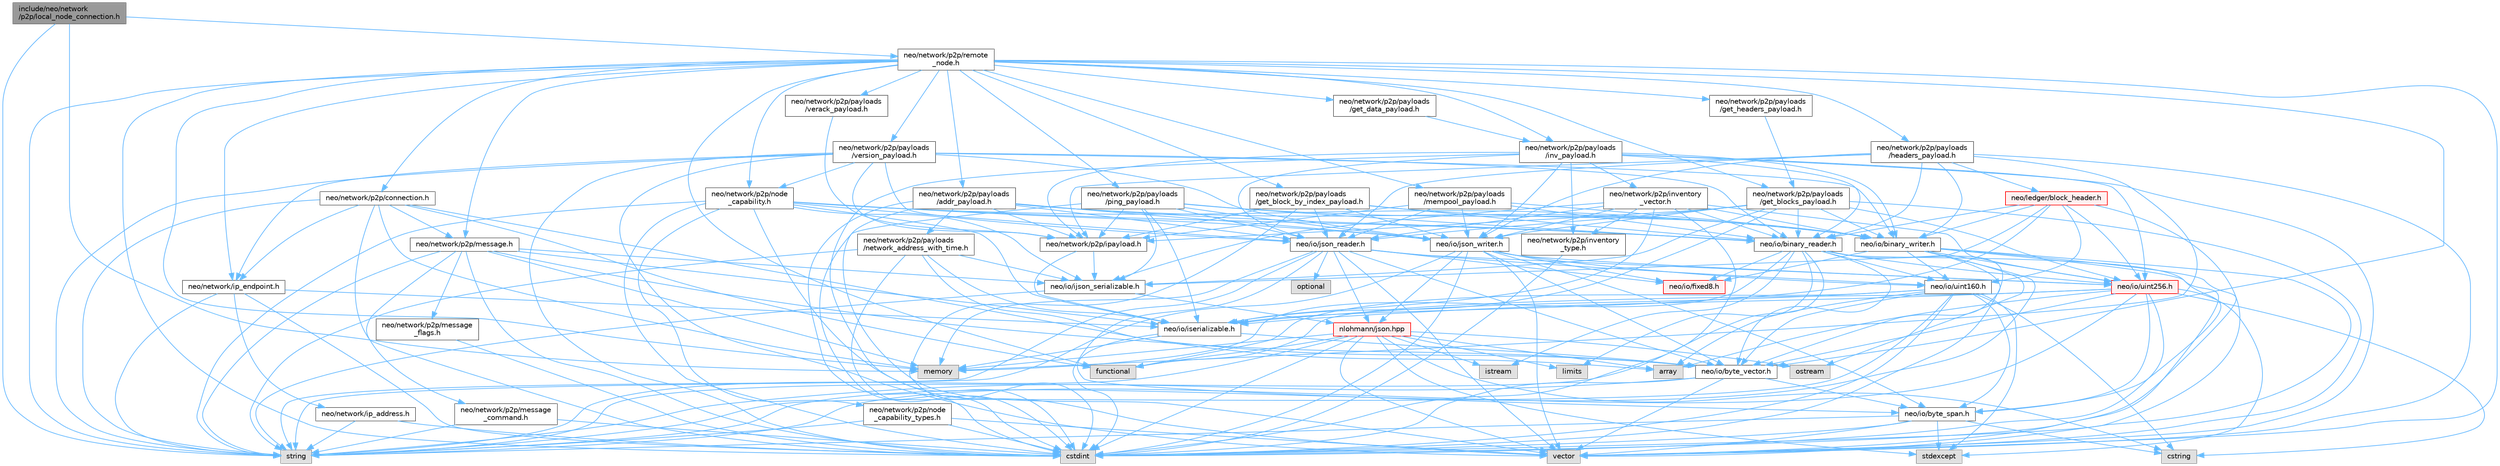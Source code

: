 digraph "include/neo/network/p2p/local_node_connection.h"
{
 // LATEX_PDF_SIZE
  bgcolor="transparent";
  edge [fontname=Helvetica,fontsize=10,labelfontname=Helvetica,labelfontsize=10];
  node [fontname=Helvetica,fontsize=10,shape=box,height=0.2,width=0.4];
  Node1 [id="Node000001",label="include/neo/network\l/p2p/local_node_connection.h",height=0.2,width=0.4,color="gray40", fillcolor="grey60", style="filled", fontcolor="black",tooltip=" "];
  Node1 -> Node2 [id="edge1_Node000001_Node000002",color="steelblue1",style="solid",tooltip=" "];
  Node2 [id="Node000002",label="memory",height=0.2,width=0.4,color="grey60", fillcolor="#E0E0E0", style="filled",tooltip=" "];
  Node1 -> Node3 [id="edge2_Node000001_Node000003",color="steelblue1",style="solid",tooltip=" "];
  Node3 [id="Node000003",label="string",height=0.2,width=0.4,color="grey60", fillcolor="#E0E0E0", style="filled",tooltip=" "];
  Node1 -> Node4 [id="edge3_Node000001_Node000004",color="steelblue1",style="solid",tooltip=" "];
  Node4 [id="Node000004",label="neo/network/p2p/remote\l_node.h",height=0.2,width=0.4,color="grey40", fillcolor="white", style="filled",URL="$remote__node_8h.html",tooltip=" "];
  Node4 -> Node5 [id="edge4_Node000004_Node000005",color="steelblue1",style="solid",tooltip=" "];
  Node5 [id="Node000005",label="neo/io/byte_vector.h",height=0.2,width=0.4,color="grey40", fillcolor="white", style="filled",URL="$io_2byte__vector_8h.html",tooltip=" "];
  Node5 -> Node6 [id="edge5_Node000005_Node000006",color="steelblue1",style="solid",tooltip=" "];
  Node6 [id="Node000006",label="neo/io/byte_span.h",height=0.2,width=0.4,color="grey40", fillcolor="white", style="filled",URL="$io_2byte__span_8h.html",tooltip=" "];
  Node6 -> Node7 [id="edge6_Node000006_Node000007",color="steelblue1",style="solid",tooltip=" "];
  Node7 [id="Node000007",label="cstdint",height=0.2,width=0.4,color="grey60", fillcolor="#E0E0E0", style="filled",tooltip=" "];
  Node6 -> Node8 [id="edge7_Node000006_Node000008",color="steelblue1",style="solid",tooltip=" "];
  Node8 [id="Node000008",label="cstring",height=0.2,width=0.4,color="grey60", fillcolor="#E0E0E0", style="filled",tooltip=" "];
  Node6 -> Node9 [id="edge8_Node000006_Node000009",color="steelblue1",style="solid",tooltip=" "];
  Node9 [id="Node000009",label="stdexcept",height=0.2,width=0.4,color="grey60", fillcolor="#E0E0E0", style="filled",tooltip=" "];
  Node6 -> Node3 [id="edge9_Node000006_Node000003",color="steelblue1",style="solid",tooltip=" "];
  Node6 -> Node10 [id="edge10_Node000006_Node000010",color="steelblue1",style="solid",tooltip=" "];
  Node10 [id="Node000010",label="vector",height=0.2,width=0.4,color="grey60", fillcolor="#E0E0E0", style="filled",tooltip=" "];
  Node5 -> Node7 [id="edge11_Node000005_Node000007",color="steelblue1",style="solid",tooltip=" "];
  Node5 -> Node3 [id="edge12_Node000005_Node000003",color="steelblue1",style="solid",tooltip=" "];
  Node5 -> Node10 [id="edge13_Node000005_Node000010",color="steelblue1",style="solid",tooltip=" "];
  Node4 -> Node11 [id="edge14_Node000004_Node000011",color="steelblue1",style="solid",tooltip=" "];
  Node11 [id="Node000011",label="neo/network/ip_endpoint.h",height=0.2,width=0.4,color="grey40", fillcolor="white", style="filled",URL="$ip__endpoint_8h.html",tooltip=" "];
  Node11 -> Node12 [id="edge15_Node000011_Node000012",color="steelblue1",style="solid",tooltip=" "];
  Node12 [id="Node000012",label="neo/io/iserializable.h",height=0.2,width=0.4,color="grey40", fillcolor="white", style="filled",URL="$iserializable_8h.html",tooltip=" "];
  Node12 -> Node6 [id="edge16_Node000012_Node000006",color="steelblue1",style="solid",tooltip=" "];
  Node12 -> Node5 [id="edge17_Node000012_Node000005",color="steelblue1",style="solid",tooltip=" "];
  Node12 -> Node2 [id="edge18_Node000012_Node000002",color="steelblue1",style="solid",tooltip=" "];
  Node11 -> Node13 [id="edge19_Node000011_Node000013",color="steelblue1",style="solid",tooltip=" "];
  Node13 [id="Node000013",label="neo/network/ip_address.h",height=0.2,width=0.4,color="grey40", fillcolor="white", style="filled",URL="$ip__address_8h.html",tooltip=" "];
  Node13 -> Node7 [id="edge20_Node000013_Node000007",color="steelblue1",style="solid",tooltip=" "];
  Node13 -> Node3 [id="edge21_Node000013_Node000003",color="steelblue1",style="solid",tooltip=" "];
  Node11 -> Node7 [id="edge22_Node000011_Node000007",color="steelblue1",style="solid",tooltip=" "];
  Node11 -> Node3 [id="edge23_Node000011_Node000003",color="steelblue1",style="solid",tooltip=" "];
  Node4 -> Node14 [id="edge24_Node000004_Node000014",color="steelblue1",style="solid",tooltip=" "];
  Node14 [id="Node000014",label="neo/network/p2p/connection.h",height=0.2,width=0.4,color="grey40", fillcolor="white", style="filled",URL="$connection_8h.html",tooltip=" "];
  Node14 -> Node5 [id="edge25_Node000014_Node000005",color="steelblue1",style="solid",tooltip=" "];
  Node14 -> Node11 [id="edge26_Node000014_Node000011",color="steelblue1",style="solid",tooltip=" "];
  Node14 -> Node15 [id="edge27_Node000014_Node000015",color="steelblue1",style="solid",tooltip=" "];
  Node15 [id="Node000015",label="neo/network/p2p/message.h",height=0.2,width=0.4,color="grey40", fillcolor="white", style="filled",URL="$message_8h.html",tooltip=" "];
  Node15 -> Node5 [id="edge28_Node000015_Node000005",color="steelblue1",style="solid",tooltip=" "];
  Node15 -> Node16 [id="edge29_Node000015_Node000016",color="steelblue1",style="solid",tooltip=" "];
  Node16 [id="Node000016",label="neo/io/ijson_serializable.h",height=0.2,width=0.4,color="grey40", fillcolor="white", style="filled",URL="$ijson__serializable_8h.html",tooltip=" "];
  Node16 -> Node17 [id="edge30_Node000016_Node000017",color="steelblue1",style="solid",tooltip=" "];
  Node17 [id="Node000017",label="nlohmann/json.hpp",height=0.2,width=0.4,color="red", fillcolor="#FFF0F0", style="filled",URL="$json_8hpp.html",tooltip=" "];
  Node17 -> Node20 [id="edge31_Node000017_Node000020",color="steelblue1",style="solid",tooltip=" "];
  Node20 [id="Node000020",label="functional",height=0.2,width=0.4,color="grey60", fillcolor="#E0E0E0", style="filled",tooltip=" "];
  Node17 -> Node2 [id="edge32_Node000017_Node000002",color="steelblue1",style="solid",tooltip=" "];
  Node17 -> Node3 [id="edge33_Node000017_Node000003",color="steelblue1",style="solid",tooltip=" "];
  Node17 -> Node10 [id="edge34_Node000017_Node000010",color="steelblue1",style="solid",tooltip=" "];
  Node17 -> Node25 [id="edge35_Node000017_Node000025",color="steelblue1",style="solid",tooltip=" "];
  Node25 [id="Node000025",label="array",height=0.2,width=0.4,color="grey60", fillcolor="#E0E0E0", style="filled",tooltip=" "];
  Node17 -> Node9 [id="edge36_Node000017_Node000009",color="steelblue1",style="solid",tooltip=" "];
  Node17 -> Node7 [id="edge37_Node000017_Node000007",color="steelblue1",style="solid",tooltip=" "];
  Node17 -> Node35 [id="edge38_Node000017_Node000035",color="steelblue1",style="solid",tooltip=" "];
  Node35 [id="Node000035",label="limits",height=0.2,width=0.4,color="grey60", fillcolor="#E0E0E0", style="filled",tooltip=" "];
  Node17 -> Node8 [id="edge39_Node000017_Node000008",color="steelblue1",style="solid",tooltip=" "];
  Node17 -> Node39 [id="edge40_Node000017_Node000039",color="steelblue1",style="solid",tooltip=" "];
  Node39 [id="Node000039",label="istream",height=0.2,width=0.4,color="grey60", fillcolor="#E0E0E0", style="filled",tooltip=" "];
  Node17 -> Node44 [id="edge41_Node000017_Node000044",color="steelblue1",style="solid",tooltip=" "];
  Node44 [id="Node000044",label="ostream",height=0.2,width=0.4,color="grey60", fillcolor="#E0E0E0", style="filled",tooltip=" "];
  Node16 -> Node3 [id="edge42_Node000016_Node000003",color="steelblue1",style="solid",tooltip=" "];
  Node15 -> Node12 [id="edge43_Node000015_Node000012",color="steelblue1",style="solid",tooltip=" "];
  Node15 -> Node46 [id="edge44_Node000015_Node000046",color="steelblue1",style="solid",tooltip=" "];
  Node46 [id="Node000046",label="neo/network/p2p/message\l_command.h",height=0.2,width=0.4,color="grey40", fillcolor="white", style="filled",URL="$p2p_2message__command_8h.html",tooltip=" "];
  Node46 -> Node7 [id="edge45_Node000046_Node000007",color="steelblue1",style="solid",tooltip=" "];
  Node46 -> Node3 [id="edge46_Node000046_Node000003",color="steelblue1",style="solid",tooltip=" "];
  Node15 -> Node47 [id="edge47_Node000015_Node000047",color="steelblue1",style="solid",tooltip=" "];
  Node47 [id="Node000047",label="neo/network/p2p/message\l_flags.h",height=0.2,width=0.4,color="grey40", fillcolor="white", style="filled",URL="$p2p_2message__flags_8h.html",tooltip=" "];
  Node47 -> Node7 [id="edge48_Node000047_Node000007",color="steelblue1",style="solid",tooltip=" "];
  Node15 -> Node7 [id="edge49_Node000015_Node000007",color="steelblue1",style="solid",tooltip=" "];
  Node15 -> Node2 [id="edge50_Node000015_Node000002",color="steelblue1",style="solid",tooltip=" "];
  Node15 -> Node3 [id="edge51_Node000015_Node000003",color="steelblue1",style="solid",tooltip=" "];
  Node14 -> Node7 [id="edge52_Node000014_Node000007",color="steelblue1",style="solid",tooltip=" "];
  Node14 -> Node20 [id="edge53_Node000014_Node000020",color="steelblue1",style="solid",tooltip=" "];
  Node14 -> Node2 [id="edge54_Node000014_Node000002",color="steelblue1",style="solid",tooltip=" "];
  Node14 -> Node3 [id="edge55_Node000014_Node000003",color="steelblue1",style="solid",tooltip=" "];
  Node4 -> Node15 [id="edge56_Node000004_Node000015",color="steelblue1",style="solid",tooltip=" "];
  Node4 -> Node48 [id="edge57_Node000004_Node000048",color="steelblue1",style="solid",tooltip=" "];
  Node48 [id="Node000048",label="neo/network/p2p/node\l_capability.h",height=0.2,width=0.4,color="grey40", fillcolor="white", style="filled",URL="$node__capability_8h.html",tooltip=" "];
  Node48 -> Node49 [id="edge58_Node000048_Node000049",color="steelblue1",style="solid",tooltip=" "];
  Node49 [id="Node000049",label="neo/io/binary_reader.h",height=0.2,width=0.4,color="grey40", fillcolor="white", style="filled",URL="$binary__reader_8h.html",tooltip=" "];
  Node49 -> Node5 [id="edge59_Node000049_Node000005",color="steelblue1",style="solid",tooltip=" "];
  Node49 -> Node50 [id="edge60_Node000049_Node000050",color="steelblue1",style="solid",tooltip=" "];
  Node50 [id="Node000050",label="neo/io/fixed8.h",height=0.2,width=0.4,color="red", fillcolor="#FFF0F0", style="filled",URL="$io_2fixed8_8h.html",tooltip=" "];
  Node49 -> Node52 [id="edge61_Node000049_Node000052",color="steelblue1",style="solid",tooltip=" "];
  Node52 [id="Node000052",label="neo/io/uint160.h",height=0.2,width=0.4,color="grey40", fillcolor="white", style="filled",URL="$uint160_8h.html",tooltip=" "];
  Node52 -> Node6 [id="edge62_Node000052_Node000006",color="steelblue1",style="solid",tooltip=" "];
  Node52 -> Node5 [id="edge63_Node000052_Node000005",color="steelblue1",style="solid",tooltip=" "];
  Node52 -> Node12 [id="edge64_Node000052_Node000012",color="steelblue1",style="solid",tooltip=" "];
  Node52 -> Node25 [id="edge65_Node000052_Node000025",color="steelblue1",style="solid",tooltip=" "];
  Node52 -> Node7 [id="edge66_Node000052_Node000007",color="steelblue1",style="solid",tooltip=" "];
  Node52 -> Node8 [id="edge67_Node000052_Node000008",color="steelblue1",style="solid",tooltip=" "];
  Node52 -> Node20 [id="edge68_Node000052_Node000020",color="steelblue1",style="solid",tooltip=" "];
  Node52 -> Node9 [id="edge69_Node000052_Node000009",color="steelblue1",style="solid",tooltip=" "];
  Node52 -> Node3 [id="edge70_Node000052_Node000003",color="steelblue1",style="solid",tooltip=" "];
  Node49 -> Node53 [id="edge71_Node000049_Node000053",color="steelblue1",style="solid",tooltip=" "];
  Node53 [id="Node000053",label="neo/io/uint256.h",height=0.2,width=0.4,color="red", fillcolor="#FFF0F0", style="filled",URL="$uint256_8h.html",tooltip=" "];
  Node53 -> Node6 [id="edge72_Node000053_Node000006",color="steelblue1",style="solid",tooltip=" "];
  Node53 -> Node5 [id="edge73_Node000053_Node000005",color="steelblue1",style="solid",tooltip=" "];
  Node53 -> Node12 [id="edge74_Node000053_Node000012",color="steelblue1",style="solid",tooltip=" "];
  Node53 -> Node25 [id="edge75_Node000053_Node000025",color="steelblue1",style="solid",tooltip=" "];
  Node53 -> Node7 [id="edge76_Node000053_Node000007",color="steelblue1",style="solid",tooltip=" "];
  Node53 -> Node8 [id="edge77_Node000053_Node000008",color="steelblue1",style="solid",tooltip=" "];
  Node53 -> Node20 [id="edge78_Node000053_Node000020",color="steelblue1",style="solid",tooltip=" "];
  Node53 -> Node9 [id="edge79_Node000053_Node000009",color="steelblue1",style="solid",tooltip=" "];
  Node53 -> Node3 [id="edge80_Node000053_Node000003",color="steelblue1",style="solid",tooltip=" "];
  Node49 -> Node7 [id="edge81_Node000049_Node000007",color="steelblue1",style="solid",tooltip=" "];
  Node49 -> Node39 [id="edge82_Node000049_Node000039",color="steelblue1",style="solid",tooltip=" "];
  Node49 -> Node35 [id="edge83_Node000049_Node000035",color="steelblue1",style="solid",tooltip=" "];
  Node49 -> Node2 [id="edge84_Node000049_Node000002",color="steelblue1",style="solid",tooltip=" "];
  Node49 -> Node3 [id="edge85_Node000049_Node000003",color="steelblue1",style="solid",tooltip=" "];
  Node49 -> Node10 [id="edge86_Node000049_Node000010",color="steelblue1",style="solid",tooltip=" "];
  Node48 -> Node54 [id="edge87_Node000048_Node000054",color="steelblue1",style="solid",tooltip=" "];
  Node54 [id="Node000054",label="neo/io/binary_writer.h",height=0.2,width=0.4,color="grey40", fillcolor="white", style="filled",URL="$binary__writer_8h.html",tooltip=" "];
  Node54 -> Node6 [id="edge88_Node000054_Node000006",color="steelblue1",style="solid",tooltip=" "];
  Node54 -> Node5 [id="edge89_Node000054_Node000005",color="steelblue1",style="solid",tooltip=" "];
  Node54 -> Node50 [id="edge90_Node000054_Node000050",color="steelblue1",style="solid",tooltip=" "];
  Node54 -> Node52 [id="edge91_Node000054_Node000052",color="steelblue1",style="solid",tooltip=" "];
  Node54 -> Node53 [id="edge92_Node000054_Node000053",color="steelblue1",style="solid",tooltip=" "];
  Node54 -> Node7 [id="edge93_Node000054_Node000007",color="steelblue1",style="solid",tooltip=" "];
  Node54 -> Node44 [id="edge94_Node000054_Node000044",color="steelblue1",style="solid",tooltip=" "];
  Node54 -> Node3 [id="edge95_Node000054_Node000003",color="steelblue1",style="solid",tooltip=" "];
  Node54 -> Node10 [id="edge96_Node000054_Node000010",color="steelblue1",style="solid",tooltip=" "];
  Node48 -> Node16 [id="edge97_Node000048_Node000016",color="steelblue1",style="solid",tooltip=" "];
  Node48 -> Node12 [id="edge98_Node000048_Node000012",color="steelblue1",style="solid",tooltip=" "];
  Node48 -> Node55 [id="edge99_Node000048_Node000055",color="steelblue1",style="solid",tooltip=" "];
  Node55 [id="Node000055",label="neo/io/json_reader.h",height=0.2,width=0.4,color="grey40", fillcolor="white", style="filled",URL="$json__reader_8h.html",tooltip=" "];
  Node55 -> Node5 [id="edge100_Node000055_Node000005",color="steelblue1",style="solid",tooltip=" "];
  Node55 -> Node50 [id="edge101_Node000055_Node000050",color="steelblue1",style="solid",tooltip=" "];
  Node55 -> Node52 [id="edge102_Node000055_Node000052",color="steelblue1",style="solid",tooltip=" "];
  Node55 -> Node53 [id="edge103_Node000055_Node000053",color="steelblue1",style="solid",tooltip=" "];
  Node55 -> Node7 [id="edge104_Node000055_Node000007",color="steelblue1",style="solid",tooltip=" "];
  Node55 -> Node2 [id="edge105_Node000055_Node000002",color="steelblue1",style="solid",tooltip=" "];
  Node55 -> Node17 [id="edge106_Node000055_Node000017",color="steelblue1",style="solid",tooltip=" "];
  Node55 -> Node56 [id="edge107_Node000055_Node000056",color="steelblue1",style="solid",tooltip=" "];
  Node56 [id="Node000056",label="optional",height=0.2,width=0.4,color="grey60", fillcolor="#E0E0E0", style="filled",tooltip=" "];
  Node55 -> Node3 [id="edge108_Node000055_Node000003",color="steelblue1",style="solid",tooltip=" "];
  Node55 -> Node10 [id="edge109_Node000055_Node000010",color="steelblue1",style="solid",tooltip=" "];
  Node48 -> Node57 [id="edge110_Node000048_Node000057",color="steelblue1",style="solid",tooltip=" "];
  Node57 [id="Node000057",label="neo/io/json_writer.h",height=0.2,width=0.4,color="grey40", fillcolor="white", style="filled",URL="$json__writer_8h.html",tooltip=" "];
  Node57 -> Node6 [id="edge111_Node000057_Node000006",color="steelblue1",style="solid",tooltip=" "];
  Node57 -> Node5 [id="edge112_Node000057_Node000005",color="steelblue1",style="solid",tooltip=" "];
  Node57 -> Node50 [id="edge113_Node000057_Node000050",color="steelblue1",style="solid",tooltip=" "];
  Node57 -> Node52 [id="edge114_Node000057_Node000052",color="steelblue1",style="solid",tooltip=" "];
  Node57 -> Node53 [id="edge115_Node000057_Node000053",color="steelblue1",style="solid",tooltip=" "];
  Node57 -> Node7 [id="edge116_Node000057_Node000007",color="steelblue1",style="solid",tooltip=" "];
  Node57 -> Node17 [id="edge117_Node000057_Node000017",color="steelblue1",style="solid",tooltip=" "];
  Node57 -> Node3 [id="edge118_Node000057_Node000003",color="steelblue1",style="solid",tooltip=" "];
  Node57 -> Node10 [id="edge119_Node000057_Node000010",color="steelblue1",style="solid",tooltip=" "];
  Node48 -> Node58 [id="edge120_Node000048_Node000058",color="steelblue1",style="solid",tooltip=" "];
  Node58 [id="Node000058",label="neo/network/p2p/node\l_capability_types.h",height=0.2,width=0.4,color="grey40", fillcolor="white", style="filled",URL="$node__capability__types_8h.html",tooltip=" "];
  Node58 -> Node7 [id="edge121_Node000058_Node000007",color="steelblue1",style="solid",tooltip=" "];
  Node58 -> Node3 [id="edge122_Node000058_Node000003",color="steelblue1",style="solid",tooltip=" "];
  Node58 -> Node10 [id="edge123_Node000058_Node000010",color="steelblue1",style="solid",tooltip=" "];
  Node48 -> Node7 [id="edge124_Node000048_Node000007",color="steelblue1",style="solid",tooltip=" "];
  Node48 -> Node3 [id="edge125_Node000048_Node000003",color="steelblue1",style="solid",tooltip=" "];
  Node48 -> Node10 [id="edge126_Node000048_Node000010",color="steelblue1",style="solid",tooltip=" "];
  Node4 -> Node59 [id="edge127_Node000004_Node000059",color="steelblue1",style="solid",tooltip=" "];
  Node59 [id="Node000059",label="neo/network/p2p/payloads\l/addr_payload.h",height=0.2,width=0.4,color="grey40", fillcolor="white", style="filled",URL="$addr__payload_8h.html",tooltip=" "];
  Node59 -> Node49 [id="edge128_Node000059_Node000049",color="steelblue1",style="solid",tooltip=" "];
  Node59 -> Node54 [id="edge129_Node000059_Node000054",color="steelblue1",style="solid",tooltip=" "];
  Node59 -> Node55 [id="edge130_Node000059_Node000055",color="steelblue1",style="solid",tooltip=" "];
  Node59 -> Node57 [id="edge131_Node000059_Node000057",color="steelblue1",style="solid",tooltip=" "];
  Node59 -> Node60 [id="edge132_Node000059_Node000060",color="steelblue1",style="solid",tooltip=" "];
  Node60 [id="Node000060",label="neo/network/p2p/ipayload.h",height=0.2,width=0.4,color="grey40", fillcolor="white", style="filled",URL="$p2p_2ipayload_8h.html",tooltip=" "];
  Node60 -> Node16 [id="edge133_Node000060_Node000016",color="steelblue1",style="solid",tooltip=" "];
  Node60 -> Node12 [id="edge134_Node000060_Node000012",color="steelblue1",style="solid",tooltip=" "];
  Node59 -> Node61 [id="edge135_Node000059_Node000061",color="steelblue1",style="solid",tooltip=" "];
  Node61 [id="Node000061",label="neo/network/p2p/payloads\l/network_address_with_time.h",height=0.2,width=0.4,color="grey40", fillcolor="white", style="filled",URL="$payloads_2network__address__with__time_8h.html",tooltip=" "];
  Node61 -> Node16 [id="edge136_Node000061_Node000016",color="steelblue1",style="solid",tooltip=" "];
  Node61 -> Node12 [id="edge137_Node000061_Node000012",color="steelblue1",style="solid",tooltip=" "];
  Node61 -> Node25 [id="edge138_Node000061_Node000025",color="steelblue1",style="solid",tooltip=" "];
  Node61 -> Node7 [id="edge139_Node000061_Node000007",color="steelblue1",style="solid",tooltip=" "];
  Node61 -> Node3 [id="edge140_Node000061_Node000003",color="steelblue1",style="solid",tooltip=" "];
  Node59 -> Node7 [id="edge141_Node000059_Node000007",color="steelblue1",style="solid",tooltip=" "];
  Node59 -> Node10 [id="edge142_Node000059_Node000010",color="steelblue1",style="solid",tooltip=" "];
  Node4 -> Node62 [id="edge143_Node000004_Node000062",color="steelblue1",style="solid",tooltip=" "];
  Node62 [id="Node000062",label="neo/network/p2p/payloads\l/get_block_by_index_payload.h",height=0.2,width=0.4,color="grey40", fillcolor="white", style="filled",URL="$get__block__by__index__payload_8h.html",tooltip=" "];
  Node62 -> Node49 [id="edge144_Node000062_Node000049",color="steelblue1",style="solid",tooltip=" "];
  Node62 -> Node54 [id="edge145_Node000062_Node000054",color="steelblue1",style="solid",tooltip=" "];
  Node62 -> Node55 [id="edge146_Node000062_Node000055",color="steelblue1",style="solid",tooltip=" "];
  Node62 -> Node57 [id="edge147_Node000062_Node000057",color="steelblue1",style="solid",tooltip=" "];
  Node62 -> Node60 [id="edge148_Node000062_Node000060",color="steelblue1",style="solid",tooltip=" "];
  Node62 -> Node7 [id="edge149_Node000062_Node000007",color="steelblue1",style="solid",tooltip=" "];
  Node4 -> Node63 [id="edge150_Node000004_Node000063",color="steelblue1",style="solid",tooltip=" "];
  Node63 [id="Node000063",label="neo/network/p2p/payloads\l/get_blocks_payload.h",height=0.2,width=0.4,color="grey40", fillcolor="white", style="filled",URL="$get__blocks__payload_8h.html",tooltip=" "];
  Node63 -> Node49 [id="edge151_Node000063_Node000049",color="steelblue1",style="solid",tooltip=" "];
  Node63 -> Node54 [id="edge152_Node000063_Node000054",color="steelblue1",style="solid",tooltip=" "];
  Node63 -> Node16 [id="edge153_Node000063_Node000016",color="steelblue1",style="solid",tooltip=" "];
  Node63 -> Node12 [id="edge154_Node000063_Node000012",color="steelblue1",style="solid",tooltip=" "];
  Node63 -> Node55 [id="edge155_Node000063_Node000055",color="steelblue1",style="solid",tooltip=" "];
  Node63 -> Node57 [id="edge156_Node000063_Node000057",color="steelblue1",style="solid",tooltip=" "];
  Node63 -> Node53 [id="edge157_Node000063_Node000053",color="steelblue1",style="solid",tooltip=" "];
  Node63 -> Node60 [id="edge158_Node000063_Node000060",color="steelblue1",style="solid",tooltip=" "];
  Node63 -> Node10 [id="edge159_Node000063_Node000010",color="steelblue1",style="solid",tooltip=" "];
  Node4 -> Node64 [id="edge160_Node000004_Node000064",color="steelblue1",style="solid",tooltip=" "];
  Node64 [id="Node000064",label="neo/network/p2p/payloads\l/get_data_payload.h",height=0.2,width=0.4,color="grey40", fillcolor="white", style="filled",URL="$get__data__payload_8h.html",tooltip=" "];
  Node64 -> Node65 [id="edge161_Node000064_Node000065",color="steelblue1",style="solid",tooltip=" "];
  Node65 [id="Node000065",label="neo/network/p2p/payloads\l/inv_payload.h",height=0.2,width=0.4,color="grey40", fillcolor="white", style="filled",URL="$inv__payload_8h.html",tooltip=" "];
  Node65 -> Node49 [id="edge162_Node000065_Node000049",color="steelblue1",style="solid",tooltip=" "];
  Node65 -> Node54 [id="edge163_Node000065_Node000054",color="steelblue1",style="solid",tooltip=" "];
  Node65 -> Node55 [id="edge164_Node000065_Node000055",color="steelblue1",style="solid",tooltip=" "];
  Node65 -> Node57 [id="edge165_Node000065_Node000057",color="steelblue1",style="solid",tooltip=" "];
  Node65 -> Node53 [id="edge166_Node000065_Node000053",color="steelblue1",style="solid",tooltip=" "];
  Node65 -> Node66 [id="edge167_Node000065_Node000066",color="steelblue1",style="solid",tooltip=" "];
  Node66 [id="Node000066",label="neo/network/p2p/inventory\l_type.h",height=0.2,width=0.4,color="grey40", fillcolor="white", style="filled",URL="$p2p_2inventory__type_8h.html",tooltip=" "];
  Node66 -> Node7 [id="edge168_Node000066_Node000007",color="steelblue1",style="solid",tooltip=" "];
  Node65 -> Node67 [id="edge169_Node000065_Node000067",color="steelblue1",style="solid",tooltip=" "];
  Node67 [id="Node000067",label="neo/network/p2p/inventory\l_vector.h",height=0.2,width=0.4,color="grey40", fillcolor="white", style="filled",URL="$p2p_2inventory__vector_8h.html",tooltip=" "];
  Node67 -> Node49 [id="edge170_Node000067_Node000049",color="steelblue1",style="solid",tooltip=" "];
  Node67 -> Node54 [id="edge171_Node000067_Node000054",color="steelblue1",style="solid",tooltip=" "];
  Node67 -> Node16 [id="edge172_Node000067_Node000016",color="steelblue1",style="solid",tooltip=" "];
  Node67 -> Node12 [id="edge173_Node000067_Node000012",color="steelblue1",style="solid",tooltip=" "];
  Node67 -> Node55 [id="edge174_Node000067_Node000055",color="steelblue1",style="solid",tooltip=" "];
  Node67 -> Node57 [id="edge175_Node000067_Node000057",color="steelblue1",style="solid",tooltip=" "];
  Node67 -> Node53 [id="edge176_Node000067_Node000053",color="steelblue1",style="solid",tooltip=" "];
  Node67 -> Node66 [id="edge177_Node000067_Node000066",color="steelblue1",style="solid",tooltip=" "];
  Node67 -> Node7 [id="edge178_Node000067_Node000007",color="steelblue1",style="solid",tooltip=" "];
  Node65 -> Node60 [id="edge179_Node000065_Node000060",color="steelblue1",style="solid",tooltip=" "];
  Node65 -> Node7 [id="edge180_Node000065_Node000007",color="steelblue1",style="solid",tooltip=" "];
  Node65 -> Node10 [id="edge181_Node000065_Node000010",color="steelblue1",style="solid",tooltip=" "];
  Node4 -> Node68 [id="edge182_Node000004_Node000068",color="steelblue1",style="solid",tooltip=" "];
  Node68 [id="Node000068",label="neo/network/p2p/payloads\l/get_headers_payload.h",height=0.2,width=0.4,color="grey40", fillcolor="white", style="filled",URL="$get__headers__payload_8h.html",tooltip=" "];
  Node68 -> Node63 [id="edge183_Node000068_Node000063",color="steelblue1",style="solid",tooltip=" "];
  Node4 -> Node69 [id="edge184_Node000004_Node000069",color="steelblue1",style="solid",tooltip=" "];
  Node69 [id="Node000069",label="neo/network/p2p/payloads\l/headers_payload.h",height=0.2,width=0.4,color="grey40", fillcolor="white", style="filled",URL="$headers__payload_8h.html",tooltip=" "];
  Node69 -> Node49 [id="edge185_Node000069_Node000049",color="steelblue1",style="solid",tooltip=" "];
  Node69 -> Node54 [id="edge186_Node000069_Node000054",color="steelblue1",style="solid",tooltip=" "];
  Node69 -> Node55 [id="edge187_Node000069_Node000055",color="steelblue1",style="solid",tooltip=" "];
  Node69 -> Node57 [id="edge188_Node000069_Node000057",color="steelblue1",style="solid",tooltip=" "];
  Node69 -> Node70 [id="edge189_Node000069_Node000070",color="steelblue1",style="solid",tooltip=" "];
  Node70 [id="Node000070",label="neo/ledger/block_header.h",height=0.2,width=0.4,color="red", fillcolor="#FFF0F0", style="filled",URL="$block__header_8h.html",tooltip=" "];
  Node70 -> Node49 [id="edge190_Node000070_Node000049",color="steelblue1",style="solid",tooltip=" "];
  Node70 -> Node54 [id="edge191_Node000070_Node000054",color="steelblue1",style="solid",tooltip=" "];
  Node70 -> Node16 [id="edge192_Node000070_Node000016",color="steelblue1",style="solid",tooltip=" "];
  Node70 -> Node12 [id="edge193_Node000070_Node000012",color="steelblue1",style="solid",tooltip=" "];
  Node70 -> Node52 [id="edge194_Node000070_Node000052",color="steelblue1",style="solid",tooltip=" "];
  Node70 -> Node53 [id="edge195_Node000070_Node000053",color="steelblue1",style="solid",tooltip=" "];
  Node70 -> Node7 [id="edge196_Node000070_Node000007",color="steelblue1",style="solid",tooltip=" "];
  Node69 -> Node60 [id="edge197_Node000069_Node000060",color="steelblue1",style="solid",tooltip=" "];
  Node69 -> Node2 [id="edge198_Node000069_Node000002",color="steelblue1",style="solid",tooltip=" "];
  Node69 -> Node10 [id="edge199_Node000069_Node000010",color="steelblue1",style="solid",tooltip=" "];
  Node4 -> Node65 [id="edge200_Node000004_Node000065",color="steelblue1",style="solid",tooltip=" "];
  Node4 -> Node72 [id="edge201_Node000004_Node000072",color="steelblue1",style="solid",tooltip=" "];
  Node72 [id="Node000072",label="neo/network/p2p/payloads\l/mempool_payload.h",height=0.2,width=0.4,color="grey40", fillcolor="white", style="filled",URL="$mempool__payload_8h.html",tooltip=" "];
  Node72 -> Node49 [id="edge202_Node000072_Node000049",color="steelblue1",style="solid",tooltip=" "];
  Node72 -> Node54 [id="edge203_Node000072_Node000054",color="steelblue1",style="solid",tooltip=" "];
  Node72 -> Node55 [id="edge204_Node000072_Node000055",color="steelblue1",style="solid",tooltip=" "];
  Node72 -> Node57 [id="edge205_Node000072_Node000057",color="steelblue1",style="solid",tooltip=" "];
  Node72 -> Node60 [id="edge206_Node000072_Node000060",color="steelblue1",style="solid",tooltip=" "];
  Node4 -> Node73 [id="edge207_Node000004_Node000073",color="steelblue1",style="solid",tooltip=" "];
  Node73 [id="Node000073",label="neo/network/p2p/payloads\l/ping_payload.h",height=0.2,width=0.4,color="grey40", fillcolor="white", style="filled",URL="$ping__payload_8h.html",tooltip=" "];
  Node73 -> Node49 [id="edge208_Node000073_Node000049",color="steelblue1",style="solid",tooltip=" "];
  Node73 -> Node54 [id="edge209_Node000073_Node000054",color="steelblue1",style="solid",tooltip=" "];
  Node73 -> Node16 [id="edge210_Node000073_Node000016",color="steelblue1",style="solid",tooltip=" "];
  Node73 -> Node12 [id="edge211_Node000073_Node000012",color="steelblue1",style="solid",tooltip=" "];
  Node73 -> Node55 [id="edge212_Node000073_Node000055",color="steelblue1",style="solid",tooltip=" "];
  Node73 -> Node57 [id="edge213_Node000073_Node000057",color="steelblue1",style="solid",tooltip=" "];
  Node73 -> Node60 [id="edge214_Node000073_Node000060",color="steelblue1",style="solid",tooltip=" "];
  Node73 -> Node7 [id="edge215_Node000073_Node000007",color="steelblue1",style="solid",tooltip=" "];
  Node4 -> Node74 [id="edge216_Node000004_Node000074",color="steelblue1",style="solid",tooltip=" "];
  Node74 [id="Node000074",label="neo/network/p2p/payloads\l/verack_payload.h",height=0.2,width=0.4,color="grey40", fillcolor="white", style="filled",URL="$verack__payload_8h.html",tooltip=" "];
  Node74 -> Node60 [id="edge217_Node000074_Node000060",color="steelblue1",style="solid",tooltip=" "];
  Node4 -> Node75 [id="edge218_Node000004_Node000075",color="steelblue1",style="solid",tooltip=" "];
  Node75 [id="Node000075",label="neo/network/p2p/payloads\l/version_payload.h",height=0.2,width=0.4,color="grey40", fillcolor="white", style="filled",URL="$version__payload_8h.html",tooltip=" "];
  Node75 -> Node49 [id="edge219_Node000075_Node000049",color="steelblue1",style="solid",tooltip=" "];
  Node75 -> Node54 [id="edge220_Node000075_Node000054",color="steelblue1",style="solid",tooltip=" "];
  Node75 -> Node55 [id="edge221_Node000075_Node000055",color="steelblue1",style="solid",tooltip=" "];
  Node75 -> Node57 [id="edge222_Node000075_Node000057",color="steelblue1",style="solid",tooltip=" "];
  Node75 -> Node11 [id="edge223_Node000075_Node000011",color="steelblue1",style="solid",tooltip=" "];
  Node75 -> Node60 [id="edge224_Node000075_Node000060",color="steelblue1",style="solid",tooltip=" "];
  Node75 -> Node48 [id="edge225_Node000075_Node000048",color="steelblue1",style="solid",tooltip=" "];
  Node75 -> Node7 [id="edge226_Node000075_Node000007",color="steelblue1",style="solid",tooltip=" "];
  Node75 -> Node3 [id="edge227_Node000075_Node000003",color="steelblue1",style="solid",tooltip=" "];
  Node75 -> Node10 [id="edge228_Node000075_Node000010",color="steelblue1",style="solid",tooltip=" "];
  Node4 -> Node7 [id="edge229_Node000004_Node000007",color="steelblue1",style="solid",tooltip=" "];
  Node4 -> Node20 [id="edge230_Node000004_Node000020",color="steelblue1",style="solid",tooltip=" "];
  Node4 -> Node2 [id="edge231_Node000004_Node000002",color="steelblue1",style="solid",tooltip=" "];
  Node4 -> Node3 [id="edge232_Node000004_Node000003",color="steelblue1",style="solid",tooltip=" "];
  Node4 -> Node10 [id="edge233_Node000004_Node000010",color="steelblue1",style="solid",tooltip=" "];
}
